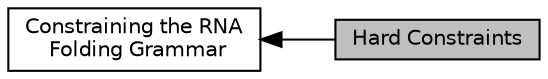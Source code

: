 digraph "Hard Constraints"
{
  bgcolor="transparent";
  edge [fontname="Helvetica",fontsize="10",labelfontname="Helvetica",labelfontsize="10"];
  node [fontname="Helvetica",fontsize="10",shape=box];
  rankdir=LR;
  Node1 [label="Constraining the RNA\l Folding Grammar",height=0.2,width=0.4,color="black",URL="$group__constraints.html",tooltip="This module provides general functions that allow for an easy control of constrained secondary struct..."];
  Node0 [label="Hard Constraints",height=0.2,width=0.4,color="black", fillcolor="grey75", style="filled", fontcolor="black",tooltip="This module covers all functionality for hard constraints in secondary structure prediction."];
  Node1->Node0 [shape=plaintext, dir="back", style="solid"];
}
